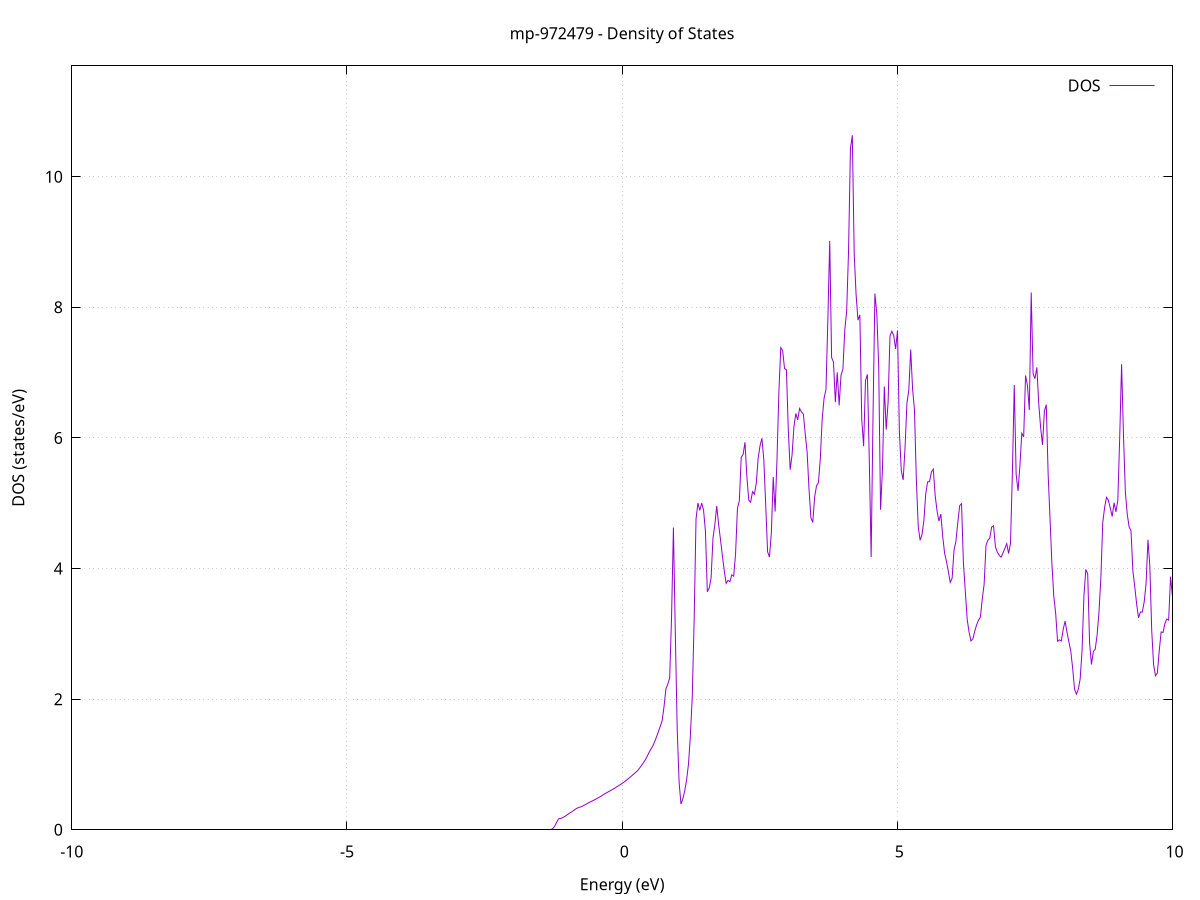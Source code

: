 set title 'mp-972479 - Density of States'
set xlabel 'Energy (eV)'
set ylabel 'DOS (states/eV)'
set grid
set xrange [-10:10]
set yrange [0:11.698]
set xzeroaxis lt -1
set terminal png size 800,600
set output 'mp-972479_dos_gnuplot.png'
plot '-' using 1:2 with lines title 'DOS'
-49.843400 0.000000
-49.809200 0.000000
-49.774900 0.000000
-49.740700 0.000000
-49.706500 0.000000
-49.672300 0.000000
-49.638100 0.000000
-49.603900 0.000000
-49.569600 0.000000
-49.535400 0.000000
-49.501200 0.000000
-49.467000 0.000000
-49.432800 0.000000
-49.398600 0.000000
-49.364400 0.000000
-49.330100 0.000000
-49.295900 0.000000
-49.261700 0.000000
-49.227500 0.000000
-49.193300 0.000000
-49.159100 0.000000
-49.124900 0.000000
-49.090600 0.000000
-49.056400 0.000000
-49.022200 0.000000
-48.988000 0.000000
-48.953800 0.000000
-48.919600 0.000000
-48.885300 0.000000
-48.851100 0.000000
-48.816900 0.000000
-48.782700 0.000000
-48.748500 0.000000
-48.714300 0.000000
-48.680100 0.000000
-48.645800 0.000000
-48.611600 0.000000
-48.577400 0.000000
-48.543200 0.000000
-48.509000 0.000000
-48.474800 0.000000
-48.440500 0.000000
-48.406300 0.000000
-48.372100 0.000000
-48.337900 0.000000
-48.303700 0.000000
-48.269500 0.000000
-48.235300 0.000000
-48.201000 0.000000
-48.166800 0.000000
-48.132600 0.000000
-48.098400 0.000000
-48.064200 0.000000
-48.030000 0.000000
-47.995800 0.000000
-47.961500 0.000000
-47.927300 0.000000
-47.893100 0.000000
-47.858900 0.000000
-47.824700 0.000000
-47.790500 0.000000
-47.756200 0.000000
-47.722000 0.000000
-47.687800 0.000000
-47.653600 0.000000
-47.619400 0.000000
-47.585200 0.000000
-47.551000 0.000000
-47.516700 0.000000
-47.482500 0.000000
-47.448300 0.000000
-47.414100 0.000000
-47.379900 0.000000
-47.345700 0.000000
-47.311400 0.000000
-47.277200 0.000000
-47.243000 0.000000
-47.208800 0.000000
-47.174600 0.000000
-47.140400 0.000000
-47.106200 0.000000
-47.071900 0.000000
-47.037700 0.000000
-47.003500 0.000000
-46.969300 0.000000
-46.935100 0.000000
-46.900900 0.000000
-46.866700 0.000000
-46.832400 0.000000
-46.798200 0.000000
-46.764000 0.000000
-46.729800 0.000000
-46.695600 0.000000
-46.661400 0.000000
-46.627100 0.000000
-46.592900 0.000000
-46.558700 0.000000
-46.524500 0.000000
-46.490300 0.000000
-46.456100 0.000000
-46.421900 0.000000
-46.387600 0.000000
-46.353400 0.000000
-46.319200 0.000000
-46.285000 0.000000
-46.250800 0.000000
-46.216600 0.000000
-46.182400 0.000000
-46.148100 0.000000
-46.113900 0.000000
-46.079700 0.000000
-46.045500 0.000000
-46.011300 0.000000
-45.977100 0.000000
-45.942800 0.000000
-45.908600 0.000000
-45.874400 0.000000
-45.840200 0.000000
-45.806000 0.000000
-45.771800 0.000000
-45.737600 0.000000
-45.703300 0.000000
-45.669100 0.000000
-45.634900 0.000000
-45.600700 0.000000
-45.566500 0.000000
-45.532300 0.000000
-45.498000 0.000000
-45.463800 0.000000
-45.429600 0.000000
-45.395400 0.000000
-45.361200 0.000000
-45.327000 0.000000
-45.292800 0.000000
-45.258500 0.000000
-45.224300 0.000000
-45.190100 0.000000
-45.155900 0.000000
-45.121700 0.000000
-45.087500 0.000000
-45.053300 0.000000
-45.019000 0.000000
-44.984800 0.000000
-44.950600 0.000000
-44.916400 0.000000
-44.882200 0.000000
-44.848000 0.000000
-44.813700 0.000000
-44.779500 0.000000
-44.745300 0.000000
-44.711100 0.000000
-44.676900 0.000000
-44.642700 0.000000
-44.608500 0.000000
-44.574200 0.000000
-44.540000 0.000000
-44.505800 0.000000
-44.471600 0.000000
-44.437400 0.000000
-44.403200 0.000000
-44.369000 0.000000
-44.334700 0.000000
-44.300500 0.000000
-44.266300 0.000000
-44.232100 0.000000
-44.197900 0.000000
-44.163700 0.000000
-44.129400 0.000000
-44.095200 0.000000
-44.061000 0.000000
-44.026800 0.000000
-43.992600 0.000000
-43.958400 0.000000
-43.924200 0.000000
-43.889900 0.000000
-43.855700 0.000000
-43.821500 0.000000
-43.787300 0.000000
-43.753100 0.000000
-43.718900 0.000000
-43.684600 0.000000
-43.650400 0.000000
-43.616200 0.000000
-43.582000 0.000000
-43.547800 0.000000
-43.513600 0.000000
-43.479400 0.000000
-43.445100 0.000000
-43.410900 0.000000
-43.376700 0.000000
-43.342500 0.000000
-43.308300 0.000000
-43.274100 0.000000
-43.239900 0.000000
-43.205600 0.000000
-43.171400 0.000000
-43.137200 0.000000
-43.103000 0.000000
-43.068800 0.000000
-43.034600 0.000000
-43.000300 0.000000
-42.966100 0.000000
-42.931900 0.000000
-42.897700 0.000000
-42.863500 0.000000
-42.829300 0.000000
-42.795100 0.000000
-42.760800 0.000000
-42.726600 0.000000
-42.692400 0.000000
-42.658200 0.000000
-42.624000 0.000000
-42.589800 0.000000
-42.555600 0.000000
-42.521300 0.000000
-42.487100 0.000000
-42.452900 0.000000
-42.418700 0.000000
-42.384500 0.000000
-42.350300 0.000000
-42.316000 0.000000
-42.281800 0.000000
-42.247600 0.000000
-42.213400 0.000000
-42.179200 0.000000
-42.145000 0.000000
-42.110800 0.000000
-42.076500 0.000000
-42.042300 0.000000
-42.008100 0.000000
-41.973900 0.000000
-41.939700 0.000000
-41.905500 0.000000
-41.871200 0.000000
-41.837000 0.000000
-41.802800 0.000000
-41.768600 0.000000
-41.734400 0.000000
-41.700200 0.000000
-41.666000 0.000000
-41.631700 0.000000
-41.597500 0.000000
-41.563300 0.000000
-41.529100 0.000000
-41.494900 0.000000
-41.460700 0.000000
-41.426500 0.000000
-41.392200 0.000000
-41.358000 0.000000
-41.323800 0.000000
-41.289600 0.000000
-41.255400 0.000000
-41.221200 0.000000
-41.186900 0.000000
-41.152700 0.000000
-41.118500 0.000000
-41.084300 0.000000
-41.050100 0.000000
-41.015900 0.000000
-40.981700 0.000000
-40.947400 0.000000
-40.913200 0.000000
-40.879000 0.000000
-40.844800 0.000000
-40.810600 0.000000
-40.776400 0.000000
-40.742100 0.000000
-40.707900 0.000000
-40.673700 0.000000
-40.639500 0.000000
-40.605300 0.000000
-40.571100 0.000000
-40.536900 0.000000
-40.502600 0.000000
-40.468400 0.000000
-40.434200 0.000000
-40.400000 0.000000
-40.365800 0.000000
-40.331600 0.000000
-40.297400 0.000000
-40.263100 0.000000
-40.228900 0.000000
-40.194700 0.000000
-40.160500 0.000000
-40.126300 0.000000
-40.092100 0.000000
-40.057800 0.000000
-40.023600 0.000000
-39.989400 0.000000
-39.955200 0.000000
-39.921000 0.000000
-39.886800 0.000000
-39.852600 0.000000
-39.818300 0.000000
-39.784100 0.000000
-39.749900 0.000000
-39.715700 0.000000
-39.681500 0.000000
-39.647300 0.000000
-39.613100 0.000000
-39.578800 0.000000
-39.544600 0.000000
-39.510400 0.000000
-39.476200 0.000000
-39.442000 0.000000
-39.407800 0.000000
-39.373500 0.000000
-39.339300 0.000000
-39.305100 0.000000
-39.270900 0.000000
-39.236700 0.000000
-39.202500 0.000000
-39.168300 0.000000
-39.134000 0.000000
-39.099800 0.000000
-39.065600 0.000000
-39.031400 0.000000
-38.997200 0.000000
-38.963000 0.000000
-38.928700 0.000000
-38.894500 0.000000
-38.860300 0.000000
-38.826100 0.000000
-38.791900 0.000000
-38.757700 0.000000
-38.723500 0.000000
-38.689200 0.000000
-38.655000 0.000000
-38.620800 0.000000
-38.586600 0.000000
-38.552400 0.000000
-38.518200 0.000000
-38.484000 0.000000
-38.449700 0.000000
-38.415500 0.000000
-38.381300 0.000000
-38.347100 0.000000
-38.312900 0.000000
-38.278700 0.000000
-38.244400 0.000000
-38.210200 0.000000
-38.176000 0.000000
-38.141800 0.000000
-38.107600 0.000000
-38.073400 0.000000
-38.039200 0.000000
-38.004900 0.000000
-37.970700 0.000000
-37.936500 0.000000
-37.902300 0.000000
-37.868100 0.000000
-37.833900 0.000000
-37.799700 0.000000
-37.765400 0.000000
-37.731200 0.000000
-37.697000 0.000000
-37.662800 0.000000
-37.628600 0.000000
-37.594400 0.000000
-37.560100 0.000000
-37.525900 0.000000
-37.491700 0.000000
-37.457500 0.000000
-37.423300 0.000000
-37.389100 0.000000
-37.354900 0.000000
-37.320600 0.000000
-37.286400 0.000000
-37.252200 0.000000
-37.218000 0.000000
-37.183800 0.000000
-37.149600 0.000000
-37.115300 0.000000
-37.081100 0.000000
-37.046900 0.000000
-37.012700 0.000000
-36.978500 21.175100
-36.944300 39.400600
-36.910100 63.164100
-36.875800 21.360800
-36.841600 0.000000
-36.807400 0.000000
-36.773200 0.000000
-36.739000 0.000000
-36.704800 0.000000
-36.670600 0.000000
-36.636300 0.000000
-36.602100 0.000000
-36.567900 0.000000
-36.533700 0.000000
-36.499500 0.000000
-36.465300 0.000000
-36.431000 0.000000
-36.396800 0.000000
-36.362600 0.000000
-36.328400 0.000000
-36.294200 0.000000
-36.260000 0.000000
-36.225800 0.000000
-36.191500 0.000000
-36.157300 0.000000
-36.123100 0.000000
-36.088900 0.000000
-36.054700 0.000000
-36.020500 0.000000
-35.986300 0.000000
-35.952000 0.000000
-35.917800 0.000000
-35.883600 0.000000
-35.849400 0.000000
-35.815200 0.000000
-35.781000 0.000000
-35.746700 0.000000
-35.712500 0.000000
-35.678300 0.000000
-35.644100 0.000000
-35.609900 0.000000
-35.575700 0.000000
-35.541500 0.000000
-35.507200 0.000000
-35.473000 0.000000
-35.438800 0.000000
-35.404600 0.000000
-35.370400 0.000000
-35.336200 0.000000
-35.301900 0.000000
-35.267700 0.000000
-35.233500 0.000000
-35.199300 0.000000
-35.165100 0.000000
-35.130900 0.000000
-35.096700 0.000000
-35.062400 0.000000
-35.028200 0.000000
-34.994000 0.000000
-34.959800 0.000000
-34.925600 0.000000
-34.891400 0.000000
-34.857200 0.000000
-34.822900 0.000000
-34.788700 0.000000
-34.754500 0.000000
-34.720300 0.000000
-34.686100 0.000000
-34.651900 0.000000
-34.617600 0.000000
-34.583400 0.000000
-34.549200 0.000000
-34.515000 0.000000
-34.480800 0.000000
-34.446600 0.000000
-34.412400 0.000000
-34.378100 0.000000
-34.343900 0.000000
-34.309700 0.000000
-34.275500 0.000000
-34.241300 0.000000
-34.207100 0.000000
-34.172800 0.000000
-34.138600 0.000000
-34.104400 0.000000
-34.070200 0.000000
-34.036000 0.000000
-34.001800 0.000000
-33.967600 0.000000
-33.933300 0.000000
-33.899100 0.000000
-33.864900 0.000000
-33.830700 0.000000
-33.796500 0.000000
-33.762300 0.000000
-33.728100 0.000000
-33.693800 0.000000
-33.659600 0.000000
-33.625400 0.000000
-33.591200 0.000000
-33.557000 0.000000
-33.522800 0.000000
-33.488500 0.000000
-33.454300 0.000000
-33.420100 0.000000
-33.385900 0.000000
-33.351700 0.000000
-33.317500 0.000000
-33.283300 0.000000
-33.249000 0.000000
-33.214800 0.000000
-33.180600 0.000000
-33.146400 0.000000
-33.112200 0.000000
-33.078000 0.000000
-33.043800 0.000000
-33.009500 0.000000
-32.975300 0.000000
-32.941100 0.000000
-32.906900 0.000000
-32.872700 0.000000
-32.838500 0.000000
-32.804200 0.000000
-32.770000 0.000000
-32.735800 0.000000
-32.701600 0.000000
-32.667400 0.000000
-32.633200 0.000000
-32.599000 0.000000
-32.564700 0.000000
-32.530500 0.000000
-32.496300 0.000000
-32.462100 0.000000
-32.427900 0.000000
-32.393700 0.000000
-32.359400 0.000000
-32.325200 0.000000
-32.291000 0.000000
-32.256800 0.000000
-32.222600 0.000000
-32.188400 0.000000
-32.154200 0.000000
-32.119900 0.000000
-32.085700 0.000000
-32.051500 0.000000
-32.017300 0.000000
-31.983100 0.000000
-31.948900 0.000000
-31.914700 0.000000
-31.880400 0.000000
-31.846200 0.000000
-31.812000 0.000000
-31.777800 0.000000
-31.743600 0.000000
-31.709400 0.000000
-31.675100 0.000000
-31.640900 0.000000
-31.606700 0.000000
-31.572500 0.000000
-31.538300 0.000000
-31.504100 0.000000
-31.469900 0.000000
-31.435600 0.000000
-31.401400 0.000000
-31.367200 0.000000
-31.333000 0.000000
-31.298800 0.000000
-31.264600 0.000000
-31.230400 0.000000
-31.196100 0.000000
-31.161900 0.000000
-31.127700 0.000000
-31.093500 0.000000
-31.059300 0.000000
-31.025100 0.000000
-30.990800 0.000000
-30.956600 0.000000
-30.922400 0.000000
-30.888200 0.000000
-30.854000 0.000000
-30.819800 0.000000
-30.785600 0.000000
-30.751300 0.000000
-30.717100 0.000000
-30.682900 0.000000
-30.648700 0.000000
-30.614500 0.000000
-30.580300 0.000000
-30.546000 0.000000
-30.511800 0.000000
-30.477600 0.000000
-30.443400 0.000000
-30.409200 0.000000
-30.375000 0.000000
-30.340800 0.000000
-30.306500 0.000000
-30.272300 0.000000
-30.238100 0.000000
-30.203900 0.000000
-30.169700 0.000000
-30.135500 0.000000
-30.101300 0.000000
-30.067000 0.000000
-30.032800 0.000000
-29.998600 0.000000
-29.964400 0.000000
-29.930200 0.000000
-29.896000 0.000000
-29.861700 0.000000
-29.827500 0.000000
-29.793300 0.000000
-29.759100 0.000000
-29.724900 0.000000
-29.690700 0.000000
-29.656500 0.000000
-29.622200 0.000000
-29.588000 0.000000
-29.553800 0.000000
-29.519600 0.000000
-29.485400 0.000000
-29.451200 0.000000
-29.416900 0.000000
-29.382700 0.000000
-29.348500 0.000000
-29.314300 0.000000
-29.280100 0.000000
-29.245900 0.000000
-29.211700 0.000000
-29.177400 0.000000
-29.143200 0.000000
-29.109000 0.000000
-29.074800 0.000000
-29.040600 0.000000
-29.006400 0.000000
-28.972200 0.000000
-28.937900 0.000000
-28.903700 0.000000
-28.869500 0.000000
-28.835300 0.000000
-28.801100 0.000000
-28.766900 0.000000
-28.732600 0.000000
-28.698400 0.000000
-28.664200 0.000000
-28.630000 0.000000
-28.595800 0.000000
-28.561600 0.000000
-28.527400 0.000000
-28.493100 0.000000
-28.458900 0.000000
-28.424700 0.000000
-28.390500 0.000000
-28.356300 0.000000
-28.322100 0.000000
-28.287900 0.000000
-28.253600 0.000000
-28.219400 0.000000
-28.185200 0.000000
-28.151000 0.000000
-28.116800 0.000000
-28.082600 0.000000
-28.048300 0.000000
-28.014100 0.000000
-27.979900 0.000000
-27.945700 0.000000
-27.911500 0.000000
-27.877300 0.000000
-27.843100 0.000000
-27.808800 0.000000
-27.774600 0.000000
-27.740400 0.000000
-27.706200 0.000000
-27.672000 0.000000
-27.637800 0.000000
-27.603500 0.000000
-27.569300 0.000000
-27.535100 0.000000
-27.500900 0.000000
-27.466700 0.000000
-27.432500 0.000000
-27.398300 0.000000
-27.364000 0.000000
-27.329800 0.000000
-27.295600 0.000000
-27.261400 0.000000
-27.227200 0.000000
-27.193000 0.000000
-27.158800 0.000000
-27.124500 0.000000
-27.090300 0.000000
-27.056100 0.000000
-27.021900 0.000000
-26.987700 0.000000
-26.953500 0.000000
-26.919200 0.000000
-26.885000 0.000000
-26.850800 0.000000
-26.816600 0.000000
-26.782400 0.000000
-26.748200 0.000000
-26.714000 0.000000
-26.679700 0.000000
-26.645500 0.000000
-26.611300 0.000000
-26.577100 0.000000
-26.542900 0.000000
-26.508700 0.000000
-26.474500 0.000000
-26.440200 0.000000
-26.406000 0.000000
-26.371800 0.000000
-26.337600 0.000000
-26.303400 0.000000
-26.269200 0.000000
-26.234900 0.000000
-26.200700 0.000000
-26.166500 0.000000
-26.132300 0.000000
-26.098100 0.000000
-26.063900 0.000000
-26.029700 0.000000
-25.995400 0.000000
-25.961200 0.000000
-25.927000 0.000000
-25.892800 0.000000
-25.858600 0.000000
-25.824400 0.000000
-25.790100 0.000000
-25.755900 0.000000
-25.721700 0.000000
-25.687500 0.000000
-25.653300 0.000000
-25.619100 0.000000
-25.584900 0.000000
-25.550600 0.000000
-25.516400 0.000000
-25.482200 0.000000
-25.448000 0.000000
-25.413800 0.000000
-25.379600 0.000000
-25.345400 0.000000
-25.311100 0.000000
-25.276900 0.000000
-25.242700 0.000000
-25.208500 0.000000
-25.174300 0.000000
-25.140100 0.000000
-25.105800 0.000000
-25.071600 0.000000
-25.037400 0.000000
-25.003200 0.000000
-24.969000 0.000000
-24.934800 0.000000
-24.900600 0.000000
-24.866300 0.000000
-24.832100 0.000000
-24.797900 0.000000
-24.763700 0.000000
-24.729500 0.000000
-24.695300 0.000000
-24.661100 0.000000
-24.626800 0.000000
-24.592600 0.000000
-24.558400 0.000000
-24.524200 0.000000
-24.490000 0.000000
-24.455800 0.000000
-24.421500 0.000000
-24.387300 0.000000
-24.353100 0.000000
-24.318900 0.000000
-24.284700 0.000000
-24.250500 0.000000
-24.216300 0.000000
-24.182000 0.000000
-24.147800 0.000000
-24.113600 0.000000
-24.079400 0.000000
-24.045200 0.000000
-24.011000 0.000000
-23.976700 0.000000
-23.942500 0.000000
-23.908300 0.000000
-23.874100 0.000000
-23.839900 0.000000
-23.805700 0.000000
-23.771500 0.000000
-23.737200 0.000000
-23.703000 0.000000
-23.668800 0.000000
-23.634600 0.000000
-23.600400 0.000000
-23.566200 0.000000
-23.532000 0.000000
-23.497700 0.000000
-23.463500 0.000000
-23.429300 0.000000
-23.395100 0.000000
-23.360900 0.000000
-23.326700 0.000000
-23.292400 0.000000
-23.258200 0.000000
-23.224000 0.000000
-23.189800 0.000000
-23.155600 0.000000
-23.121400 0.000000
-23.087200 0.000000
-23.052900 0.000000
-23.018700 0.000000
-22.984500 0.000000
-22.950300 0.000000
-22.916100 0.000000
-22.881900 0.000000
-22.847600 0.000000
-22.813400 0.000000
-22.779200 0.000000
-22.745000 0.000000
-22.710800 0.000000
-22.676600 0.000000
-22.642400 0.000000
-22.608100 0.000000
-22.573900 0.000000
-22.539700 0.000000
-22.505500 0.000000
-22.471300 0.000000
-22.437100 0.000000
-22.402900 0.000000
-22.368600 0.000000
-22.334400 0.000000
-22.300200 0.000000
-22.266000 0.000000
-22.231800 0.000000
-22.197600 0.000000
-22.163300 0.000000
-22.129100 0.000000
-22.094900 0.000000
-22.060700 0.000000
-22.026500 0.000000
-21.992300 0.000000
-21.958100 0.000000
-21.923800 0.000000
-21.889600 0.000000
-21.855400 0.000000
-21.821200 0.000000
-21.787000 0.000000
-21.752800 0.000000
-21.718600 0.000000
-21.684300 0.000000
-21.650100 0.000000
-21.615900 0.000000
-21.581700 0.000000
-21.547500 0.000000
-21.513300 0.000000
-21.479000 0.000000
-21.444800 0.000000
-21.410600 0.000000
-21.376400 0.000000
-21.342200 0.000000
-21.308000 0.000000
-21.273800 0.000000
-21.239500 0.000000
-21.205300 0.000000
-21.171100 0.000000
-21.136900 0.000000
-21.102700 0.000000
-21.068500 0.000000
-21.034200 0.000000
-21.000000 0.000000
-20.965800 0.000000
-20.931600 0.000000
-20.897400 0.000000
-20.863200 0.000000
-20.829000 0.000000
-20.794700 0.000000
-20.760500 0.000000
-20.726300 0.000000
-20.692100 0.000000
-20.657900 0.000000
-20.623700 0.000000
-20.589500 0.000000
-20.555200 0.000000
-20.521000 0.000000
-20.486800 0.000000
-20.452600 0.000000
-20.418400 0.000000
-20.384200 0.000000
-20.349900 0.000000
-20.315700 0.000000
-20.281500 0.000000
-20.247300 0.000000
-20.213100 0.000000
-20.178900 0.000000
-20.144700 0.000000
-20.110400 0.000000
-20.076200 0.000000
-20.042000 0.000000
-20.007800 0.000000
-19.973600 0.000000
-19.939400 0.000000
-19.905200 0.000000
-19.870900 0.000000
-19.836700 0.000000
-19.802500 0.000000
-19.768300 0.000000
-19.734100 0.000000
-19.699900 0.000000
-19.665600 0.000000
-19.631400 0.000000
-19.597200 0.000000
-19.563000 0.000000
-19.528800 0.000000
-19.494600 0.000000
-19.460400 0.000000
-19.426100 0.000000
-19.391900 0.000000
-19.357700 0.000000
-19.323500 0.000000
-19.289300 0.000000
-19.255100 0.000000
-19.220800 0.000000
-19.186600 0.000000
-19.152400 0.000000
-19.118200 0.000000
-19.084000 0.000000
-19.049800 0.000000
-19.015600 0.000000
-18.981300 0.000000
-18.947100 0.000000
-18.912900 0.000000
-18.878700 0.000000
-18.844500 0.000000
-18.810300 0.000000
-18.776100 0.000000
-18.741800 0.000000
-18.707600 0.000000
-18.673400 0.000000
-18.639200 0.000000
-18.605000 0.000000
-18.570800 0.000000
-18.536500 0.000000
-18.502300 0.000000
-18.468100 0.000000
-18.433900 0.000000
-18.399700 0.000000
-18.365500 0.000000
-18.331300 0.000000
-18.297000 0.000000
-18.262800 0.000000
-18.228600 0.000000
-18.194400 0.000000
-18.160200 0.000000
-18.126000 0.000000
-18.091800 0.000000
-18.057500 0.000000
-18.023300 0.000000
-17.989100 0.000000
-17.954900 0.000000
-17.920700 0.000000
-17.886500 0.000000
-17.852200 0.000000
-17.818000 0.000000
-17.783800 0.000000
-17.749600 0.000000
-17.715400 0.000000
-17.681200 0.000000
-17.647000 0.000000
-17.612700 0.000000
-17.578500 0.000000
-17.544300 0.000000
-17.510100 0.000000
-17.475900 0.000000
-17.441700 0.000000
-17.407400 0.000000
-17.373200 0.000000
-17.339000 0.000000
-17.304800 0.000000
-17.270600 0.000000
-17.236400 0.000000
-17.202200 0.000000
-17.167900 0.000000
-17.133700 0.000000
-17.099500 0.000000
-17.065300 4.151400
-17.031100 5.020000
-16.996900 6.166300
-16.962700 7.868600
-16.928400 13.319200
-16.894200 18.444500
-16.860000 18.614500
-16.825800 19.799000
-16.791600 22.460400
-16.757400 25.831700
-16.723100 36.136500
-16.688900 8.646600
-16.654700 4.511600
-16.620500 15.642600
-16.586300 19.391200
-16.552100 16.880900
-16.517900 13.577100
-16.483600 23.461300
-16.449400 19.140800
-16.415200 15.947600
-16.381000 20.661000
-16.346800 16.084400
-16.312600 40.220500
-16.278300 25.480800
-16.244100 27.190100
-16.209900 44.401400
-16.175700 46.273100
-16.141500 0.645300
-16.107300 0.000000
-16.073100 0.000000
-16.038800 0.000000
-16.004600 0.000000
-15.970400 0.000000
-15.936200 0.000000
-15.902000 0.000000
-15.867800 0.000000
-15.833600 0.000000
-15.799300 0.000000
-15.765100 0.000000
-15.730900 0.000000
-15.696700 0.000000
-15.662500 0.000000
-15.628300 0.000000
-15.594000 0.000000
-15.559800 0.000000
-15.525600 0.000000
-15.491400 0.000000
-15.457200 0.000000
-15.423000 0.000000
-15.388800 0.000000
-15.354500 0.000000
-15.320300 0.000000
-15.286100 0.000000
-15.251900 0.000000
-15.217700 0.000000
-15.183500 0.000000
-15.149300 0.000000
-15.115000 0.000000
-15.080800 0.000000
-15.046600 0.000000
-15.012400 0.000000
-14.978200 0.000000
-14.944000 0.000000
-14.909700 0.000000
-14.875500 0.000000
-14.841300 0.000000
-14.807100 0.000000
-14.772900 0.000000
-14.738700 0.000000
-14.704500 0.000000
-14.670200 0.000000
-14.636000 0.000000
-14.601800 0.000000
-14.567600 0.000000
-14.533400 0.000000
-14.499200 0.000000
-14.464900 0.000000
-14.430700 0.000000
-14.396500 0.000000
-14.362300 0.000000
-14.328100 0.000000
-14.293900 0.000000
-14.259700 0.000000
-14.225400 0.000000
-14.191200 0.000000
-14.157000 0.000000
-14.122800 0.000000
-14.088600 0.000000
-14.054400 0.000000
-14.020200 0.000000
-13.985900 0.000000
-13.951700 0.000000
-13.917500 0.000000
-13.883300 0.000000
-13.849100 0.000000
-13.814900 0.000000
-13.780600 0.000000
-13.746400 0.000000
-13.712200 0.000000
-13.678000 0.000000
-13.643800 0.000000
-13.609600 0.000000
-13.575400 0.000000
-13.541100 0.000000
-13.506900 0.000000
-13.472700 0.000000
-13.438500 0.000000
-13.404300 0.000000
-13.370100 0.000000
-13.335900 0.000000
-13.301600 0.000000
-13.267400 0.000000
-13.233200 0.000000
-13.199000 0.000000
-13.164800 0.000000
-13.130600 0.000000
-13.096300 0.000000
-13.062100 0.000000
-13.027900 0.000000
-12.993700 0.000000
-12.959500 0.000000
-12.925300 0.000000
-12.891100 0.000000
-12.856800 0.000000
-12.822600 0.000000
-12.788400 0.000000
-12.754200 0.000000
-12.720000 0.000000
-12.685800 0.000000
-12.651500 0.000000
-12.617300 0.000000
-12.583100 0.000000
-12.548900 0.000000
-12.514700 0.000000
-12.480500 0.000000
-12.446300 0.000000
-12.412000 0.000000
-12.377800 0.000000
-12.343600 0.000000
-12.309400 0.000000
-12.275200 0.000000
-12.241000 0.000000
-12.206800 0.000000
-12.172500 0.000000
-12.138300 0.000000
-12.104100 0.000000
-12.069900 0.000000
-12.035700 0.000000
-12.001500 0.000000
-11.967200 0.000000
-11.933000 0.000000
-11.898800 0.000000
-11.864600 0.000000
-11.830400 0.000000
-11.796200 0.000000
-11.762000 0.000000
-11.727700 0.000000
-11.693500 0.000000
-11.659300 0.000000
-11.625100 0.000000
-11.590900 0.000000
-11.556700 0.000000
-11.522400 0.000000
-11.488200 0.000000
-11.454000 0.000000
-11.419800 0.000000
-11.385600 0.000000
-11.351400 0.000000
-11.317200 0.000000
-11.282900 0.000000
-11.248700 0.000000
-11.214500 0.000000
-11.180300 0.000000
-11.146100 0.000000
-11.111900 0.000000
-11.077700 0.000000
-11.043400 0.000000
-11.009200 0.000000
-10.975000 0.000000
-10.940800 0.000000
-10.906600 0.000000
-10.872400 0.000000
-10.838100 0.000000
-10.803900 0.000000
-10.769700 0.000000
-10.735500 0.000000
-10.701300 0.000000
-10.667100 0.000000
-10.632900 0.000000
-10.598600 0.000000
-10.564400 0.000000
-10.530200 0.000000
-10.496000 0.000000
-10.461800 0.000000
-10.427600 0.000000
-10.393400 0.000000
-10.359100 0.000000
-10.324900 0.000000
-10.290700 0.000000
-10.256500 0.000000
-10.222300 0.000000
-10.188100 0.000000
-10.153800 0.000000
-10.119600 0.000000
-10.085400 0.000000
-10.051200 0.000000
-10.017000 0.000000
-9.982800 0.000000
-9.948600 0.000000
-9.914300 0.000000
-9.880100 0.000000
-9.845900 0.000000
-9.811700 0.000000
-9.777500 0.000000
-9.743300 0.000000
-9.709000 0.000000
-9.674800 0.000000
-9.640600 0.000000
-9.606400 0.000000
-9.572200 0.000000
-9.538000 0.000000
-9.503800 0.000000
-9.469500 0.000000
-9.435300 0.000000
-9.401100 0.000000
-9.366900 0.000000
-9.332700 0.000000
-9.298500 0.000000
-9.264300 0.000000
-9.230000 0.000000
-9.195800 0.000000
-9.161600 0.000000
-9.127400 0.000000
-9.093200 0.000000
-9.059000 0.000000
-9.024700 0.000000
-8.990500 0.000000
-8.956300 0.000000
-8.922100 0.000000
-8.887900 0.000000
-8.853700 0.000000
-8.819500 0.000000
-8.785200 0.000000
-8.751000 0.000000
-8.716800 0.000000
-8.682600 0.000000
-8.648400 0.000000
-8.614200 0.000000
-8.580000 0.000000
-8.545700 0.000000
-8.511500 0.000000
-8.477300 0.000000
-8.443100 0.000000
-8.408900 0.000000
-8.374700 0.000000
-8.340400 0.000000
-8.306200 0.000000
-8.272000 0.000000
-8.237800 0.000000
-8.203600 0.000000
-8.169400 0.000000
-8.135200 0.000000
-8.100900 0.000000
-8.066700 0.000000
-8.032500 0.000000
-7.998300 0.000000
-7.964100 0.000000
-7.929900 0.000000
-7.895600 0.000000
-7.861400 0.000000
-7.827200 0.000000
-7.793000 0.000000
-7.758800 0.000000
-7.724600 0.000000
-7.690400 0.000000
-7.656100 0.000000
-7.621900 0.000000
-7.587700 0.000000
-7.553500 0.000000
-7.519300 0.000000
-7.485100 0.000000
-7.450900 0.000000
-7.416600 0.000000
-7.382400 0.000000
-7.348200 0.000000
-7.314000 0.000000
-7.279800 0.000000
-7.245600 0.000000
-7.211300 0.000000
-7.177100 0.000000
-7.142900 0.000000
-7.108700 0.000000
-7.074500 0.000000
-7.040300 0.000000
-7.006100 0.000000
-6.971800 0.000000
-6.937600 0.000000
-6.903400 0.000000
-6.869200 0.000000
-6.835000 0.000000
-6.800800 0.000000
-6.766600 0.000000
-6.732300 0.000000
-6.698100 0.000000
-6.663900 0.000000
-6.629700 0.000000
-6.595500 0.000000
-6.561300 0.000000
-6.527000 0.000000
-6.492800 0.000000
-6.458600 0.000000
-6.424400 0.000000
-6.390200 0.000000
-6.356000 0.000000
-6.321800 0.000000
-6.287500 0.000000
-6.253300 0.000000
-6.219100 0.000000
-6.184900 0.000000
-6.150700 0.000000
-6.116500 0.000000
-6.082200 0.000000
-6.048000 0.000000
-6.013800 0.000000
-5.979600 0.000000
-5.945400 0.000000
-5.911200 0.000000
-5.877000 0.000000
-5.842700 0.000000
-5.808500 0.000000
-5.774300 0.000000
-5.740100 0.000000
-5.705900 0.000000
-5.671700 0.000000
-5.637500 0.000000
-5.603200 0.000000
-5.569000 0.000000
-5.534800 0.000000
-5.500600 0.000000
-5.466400 0.000000
-5.432200 0.000000
-5.397900 0.000000
-5.363700 0.000000
-5.329500 0.000000
-5.295300 0.000000
-5.261100 0.000000
-5.226900 0.000000
-5.192700 0.000000
-5.158400 0.000000
-5.124200 0.000000
-5.090000 0.000000
-5.055800 0.000000
-5.021600 0.000000
-4.987400 0.000000
-4.953100 0.000000
-4.918900 0.000000
-4.884700 0.000000
-4.850500 0.000000
-4.816300 0.000000
-4.782100 0.000000
-4.747900 0.000000
-4.713600 0.000000
-4.679400 0.000000
-4.645200 0.000000
-4.611000 0.000000
-4.576800 0.000000
-4.542600 0.000000
-4.508400 0.000000
-4.474100 0.000000
-4.439900 0.000000
-4.405700 0.000000
-4.371500 0.000000
-4.337300 0.000000
-4.303100 0.000000
-4.268800 0.000000
-4.234600 0.000000
-4.200400 0.000000
-4.166200 0.000000
-4.132000 0.000000
-4.097800 0.000000
-4.063600 0.000000
-4.029300 0.000000
-3.995100 0.000000
-3.960900 0.000000
-3.926700 0.000000
-3.892500 0.000000
-3.858300 0.000000
-3.824100 0.000000
-3.789800 0.000000
-3.755600 0.000000
-3.721400 0.000000
-3.687200 0.000000
-3.653000 0.000000
-3.618800 0.000000
-3.584500 0.000000
-3.550300 0.000000
-3.516100 0.000000
-3.481900 0.000000
-3.447700 0.000000
-3.413500 0.000000
-3.379300 0.000000
-3.345000 0.000000
-3.310800 0.000000
-3.276600 0.000000
-3.242400 0.000000
-3.208200 0.000000
-3.174000 0.000000
-3.139700 0.000000
-3.105500 0.000000
-3.071300 0.000000
-3.037100 0.000000
-3.002900 0.000000
-2.968700 0.000000
-2.934500 0.000000
-2.900200 0.000000
-2.866000 0.000000
-2.831800 0.000000
-2.797600 0.000000
-2.763400 0.000000
-2.729200 0.000000
-2.695000 0.000000
-2.660700 0.000000
-2.626500 0.000000
-2.592300 0.000000
-2.558100 0.000000
-2.523900 0.000000
-2.489700 0.000000
-2.455400 0.000000
-2.421200 0.000000
-2.387000 0.000000
-2.352800 0.000000
-2.318600 0.000000
-2.284400 0.000000
-2.250200 0.000000
-2.215900 0.000000
-2.181700 0.000000
-2.147500 0.000000
-2.113300 0.000000
-2.079100 0.000000
-2.044900 0.000000
-2.010700 0.000000
-1.976400 0.000000
-1.942200 0.000000
-1.908000 0.000000
-1.873800 0.000000
-1.839600 0.000000
-1.805400 0.000000
-1.771100 0.000000
-1.736900 0.000000
-1.702700 0.000000
-1.668500 0.000000
-1.634300 0.000000
-1.600100 0.000000
-1.565900 0.000000
-1.531600 0.000000
-1.497400 0.000000
-1.463200 0.000000
-1.429000 0.000000
-1.394800 0.000000
-1.360600 0.000000
-1.326300 0.000000
-1.292100 0.002600
-1.257900 0.021700
-1.223700 0.059400
-1.189500 0.115600
-1.155300 0.167700
-1.121100 0.172500
-1.086800 0.183400
-1.052600 0.199000
-1.018400 0.217200
-0.984200 0.238000
-0.950000 0.258200
-0.915800 0.274400
-0.881600 0.295300
-0.847300 0.316300
-0.813100 0.333200
-0.778900 0.344800
-0.744700 0.351300
-0.710500 0.367200
-0.676300 0.382500
-0.642000 0.398200
-0.607800 0.413900
-0.573600 0.428900
-0.539400 0.443400
-0.505200 0.457400
-0.471000 0.472600
-0.436800 0.488200
-0.402500 0.504900
-0.368300 0.522900
-0.334100 0.541900
-0.299900 0.558900
-0.265700 0.574900
-0.231500 0.591100
-0.197300 0.607200
-0.163000 0.623400
-0.128800 0.641000
-0.094600 0.659600
-0.060400 0.677700
-0.026200 0.696100
0.008000 0.714800
0.042300 0.736600
0.076500 0.758600
0.110700 0.781900
0.144900 0.805800
0.179100 0.830200
0.213300 0.855100
0.247500 0.880500
0.281800 0.906800
0.316000 0.943100
0.350200 0.982700
0.384400 1.024900
0.418600 1.068100
0.452800 1.121500
0.487100 1.181700
0.521300 1.232300
0.555500 1.282500
0.589700 1.346500
0.623900 1.421700
0.658100 1.501300
0.692300 1.583200
0.726600 1.670400
0.760800 1.885500
0.795000 2.157700
0.829200 2.229000
0.863400 2.321800
0.897600 3.255900
0.931800 4.628600
0.966100 3.005300
1.000300 1.547400
1.034500 0.732100
1.068700 0.394300
1.102900 0.472800
1.137100 0.597300
1.171400 0.764300
1.205600 1.008800
1.239800 1.442400
1.274000 2.036200
1.308200 3.209400
1.342400 4.757500
1.376600 5.004200
1.410900 4.891000
1.445100 5.002700
1.479300 4.895500
1.513500 4.569000
1.547700 3.645600
1.581900 3.701100
1.616200 3.855600
1.650400 4.466600
1.684600 4.671800
1.718800 4.959400
1.753000 4.673800
1.787200 4.443000
1.821400 4.195200
1.855700 3.965300
1.889900 3.774100
1.924100 3.818500
1.958300 3.799900
1.992500 3.903600
2.026700 3.882600
2.060900 4.227600
2.095200 4.924400
2.129400 5.036600
2.163600 5.703400
2.197800 5.746700
2.232000 5.934200
2.266200 5.408000
2.300500 5.049400
2.334700 5.015600
2.368900 5.178000
2.403100 5.140700
2.437300 5.307800
2.471500 5.690400
2.505700 5.881700
2.540000 5.994700
2.574200 5.663800
2.608400 4.979400
2.642600 4.256700
2.676800 4.176400
2.711000 4.548600
2.745200 5.402300
2.779500 4.873600
2.813700 5.677600
2.847900 6.702000
2.882100 7.383300
2.916300 7.336400
2.950500 7.063000
2.984800 7.044100
3.019000 6.123900
3.053200 5.513500
3.087400 5.739300
3.121600 6.174600
3.155800 6.374400
3.190000 6.276600
3.224300 6.452700
3.258500 6.399200
3.292700 6.366400
3.326900 6.057800
3.361100 5.783500
3.395300 5.216800
3.429600 4.777700
3.463800 4.708300
3.498000 5.098600
3.532200 5.269700
3.566400 5.315500
3.600600 5.681900
3.634800 6.289600
3.669100 6.608700
3.703300 6.739800
3.737500 7.801900
3.771700 9.015600
3.805900 7.232400
3.840100 7.161200
3.874300 6.547600
3.908600 7.005100
3.942800 6.499000
3.977000 6.960700
4.011200 7.052000
4.045400 7.656900
4.079600 7.936000
4.113900 8.866900
4.148100 10.431000
4.182300 10.634600
4.216500 8.821500
4.250700 8.198100
4.284900 7.805000
4.319100 7.885200
4.353400 6.287900
4.387600 5.874200
4.421800 6.880900
4.456000 6.973300
4.490200 5.683300
4.524400 4.177300
4.558600 6.339700
4.592900 8.211600
4.627100 7.907600
4.661300 7.111500
4.695500 4.901100
4.729700 5.513300
4.763900 6.788000
4.798200 6.127200
4.832400 6.549000
4.866600 7.561900
4.900800 7.634200
4.935000 7.568000
4.969200 7.363100
5.003400 7.646600
5.037700 6.092900
5.071900 5.498700
5.106100 5.357400
5.140300 5.850500
5.174500 6.534200
5.208700 6.731100
5.243000 7.354300
5.277200 6.752200
5.311400 6.434400
5.345600 5.365600
5.379800 4.646300
5.414000 4.433500
5.448200 4.519300
5.482500 4.735200
5.516700 5.148100
5.550900 5.327800
5.585100 5.330100
5.619300 5.477500
5.653500 5.523400
5.687700 5.120000
5.722000 4.881600
5.756200 4.726400
5.790400 4.835000
5.824600 4.495300
5.858800 4.236100
5.893000 4.108000
5.927300 3.957700
5.961500 3.787500
5.995700 3.851000
6.029900 4.278600
6.064100 4.414900
6.098300 4.703200
6.132500 4.962300
6.166800 4.993900
6.201000 4.085600
6.235200 3.654700
6.269400 3.220700
6.303600 3.028000
6.337800 2.892200
6.372100 2.920200
6.406300 3.038200
6.440500 3.137600
6.474700 3.210000
6.508900 3.255500
6.543100 3.529700
6.577300 3.758500
6.611600 4.356400
6.645800 4.433600
6.680000 4.466900
6.714200 4.636300
6.748400 4.655400
6.782600 4.333600
6.816800 4.251600
6.851100 4.202300
6.885300 4.174500
6.919500 4.238600
6.953700 4.307500
6.987900 4.381500
7.022100 4.230500
7.056400 4.389500
7.090600 5.455200
7.124800 6.810300
7.159000 5.443400
7.193200 5.189300
7.227400 5.571600
7.261600 6.071200
7.295900 6.016700
7.330100 6.956400
7.364300 6.806600
7.398500 6.428000
7.432700 8.227700
7.466900 6.985600
7.501100 6.907600
7.535400 7.081100
7.569600 6.526100
7.603800 6.160000
7.638000 5.894400
7.672200 6.412200
7.706400 6.510200
7.740700 5.436800
7.774900 4.762800
7.809100 4.064100
7.843300 3.575100
7.877500 3.311600
7.911700 2.885900
7.945900 2.908000
7.980200 2.892300
8.014400 3.071200
8.048600 3.195500
8.082800 3.026000
8.117000 2.878600
8.151200 2.739900
8.185500 2.476600
8.219700 2.156400
8.253900 2.076200
8.288100 2.149900
8.322300 2.309500
8.356500 2.742300
8.390700 3.581800
8.425000 3.986500
8.459200 3.919200
8.493400 2.864800
8.527600 2.532000
8.561800 2.729600
8.596000 2.764800
8.630200 2.981900
8.664500 3.340300
8.698700 3.859600
8.732900 4.707400
8.767100 4.938600
8.801300 5.090700
8.835500 5.044300
8.869800 4.925700
8.904000 4.797000
8.938200 5.007600
8.972400 4.868000
9.006600 5.047300
9.040800 6.006300
9.075000 7.129300
9.109300 6.043400
9.143500 5.170800
9.177700 4.832600
9.211900 4.638500
9.246100 4.577500
9.280300 3.963900
9.314500 3.722500
9.348800 3.454200
9.383000 3.246400
9.417200 3.334900
9.451400 3.333200
9.485600 3.489400
9.519800 3.770300
9.554100 4.440800
9.588300 4.037000
9.622500 3.051600
9.656700 2.526400
9.690900 2.358800
9.725100 2.399900
9.759300 2.742500
9.793600 3.029100
9.827800 3.021700
9.862000 3.157600
9.896200 3.227900
9.930400 3.209700
9.964600 3.875200
9.998900 3.575800
10.033100 3.322000
10.067300 3.178500
10.101500 3.208600
10.135700 3.328400
10.169900 3.376300
10.204100 3.149500
10.238400 2.460900
10.272600 2.154700
10.306800 1.891200
10.341000 1.696300
10.375200 1.543300
10.409400 1.436800
10.443600 1.357900
10.477900 1.311700
10.512100 1.315600
10.546300 1.420000
10.580500 1.529500
10.614700 1.573200
10.648900 1.606000
10.683200 1.691300
10.717400 1.860400
10.751600 2.396200
10.785800 2.890900
10.820000 2.617900
10.854200 2.904000
10.888400 2.948900
10.922700 2.962600
10.956900 2.972100
10.991100 3.000300
11.025300 3.133100
11.059500 3.771100
11.093700 3.557400
11.127900 2.999700
11.162200 2.740000
11.196400 2.674400
11.230600 3.036900
11.264800 3.097400
11.299000 3.142800
11.333200 3.175000
11.367500 2.898200
11.401700 2.781200
11.435900 2.738800
11.470100 2.721000
11.504300 2.503100
11.538500 2.444300
11.572700 2.470400
11.607000 2.491000
11.641200 2.441800
11.675400 2.562000
11.709600 2.669800
11.743800 2.805100
11.778000 3.067400
11.812300 3.415600
11.846500 3.222200
11.880700 3.192800
11.914900 3.168000
11.949100 3.213600
11.983300 3.104400
12.017500 3.071900
12.051800 2.995400
12.086000 2.730300
12.120200 2.800500
12.154400 3.218400
12.188600 3.510000
12.222800 3.754200
12.257000 3.774800
12.291300 3.794100
12.325500 4.093700
12.359700 3.610100
12.393900 3.070800
12.428100 2.681100
12.462300 2.606200
12.496600 2.915000
12.530800 2.885200
12.565000 2.682400
12.599200 2.757800
12.633400 2.679000
12.667600 2.791700
12.701800 2.937000
12.736100 3.123700
12.770300 3.388000
12.804500 3.568700
12.838700 3.791900
12.872900 4.321000
12.907100 4.702200
12.941400 5.098200
12.975600 4.998800
13.009800 4.573400
13.044000 4.157300
13.078200 3.857500
13.112400 3.871700
13.146600 3.765900
13.180900 3.782000
13.215100 3.555500
13.249300 3.575600
13.283500 3.785700
13.317700 3.856000
13.351900 4.166400
13.386100 4.425400
13.420400 4.500400
13.454600 4.478000
13.488800 4.477900
13.523000 4.243300
13.557200 3.980000
13.591400 3.863000
13.625700 3.851700
13.659900 3.957600
13.694100 4.287400
13.728300 4.622800
13.762500 4.615100
13.796700 4.620400
13.830900 4.678800
13.865200 4.832800
13.899400 4.856000
13.933600 4.985800
13.967800 4.756900
14.002000 4.495100
14.036200 4.415700
14.070400 4.427400
14.104700 4.434600
14.138900 4.385800
14.173100 4.434600
14.207300 4.272600
14.241500 3.863300
14.275700 4.007100
14.310000 3.806000
14.344200 3.835700
14.378400 4.950000
14.412600 5.315200
14.446800 5.224900
14.481000 5.184900
14.515200 5.567100
14.549500 5.416900
14.583700 5.417100
14.617900 5.116800
14.652100 4.283900
14.686300 3.314600
14.720500 3.271500
14.754800 3.607900
14.789000 3.893800
14.823200 4.203500
14.857400 4.529600
14.891600 4.732700
14.925800 4.301500
14.960000 3.430300
14.994300 2.218800
15.028500 1.579200
15.062700 1.290000
15.096900 0.957000
15.131100 0.398600
15.165300 0.230500
15.199500 0.149600
15.233800 0.097500
15.268000 0.056900
15.302200 0.027800
15.336400 0.010300
15.370600 0.004300
15.404800 0.002700
15.439100 0.001300
15.473300 0.000100
15.507500 0.000000
15.541700 0.000000
15.575900 0.000000
15.610100 0.000000
15.644300 0.000000
15.678600 0.000000
15.712800 0.000000
15.747000 0.000000
15.781200 0.000000
15.815400 0.000000
15.849600 0.000000
15.883800 0.000000
15.918100 0.000000
15.952300 0.000000
15.986500 0.000000
16.020700 0.000000
16.054900 0.000000
16.089100 0.000000
16.123400 0.000000
16.157600 0.000000
16.191800 0.000000
16.226000 0.000000
16.260200 0.000000
16.294400 0.000000
16.328600 0.000000
16.362900 0.000000
16.397100 0.000000
16.431300 0.000000
16.465500 0.000000
16.499700 0.000000
16.533900 0.000000
16.568200 0.000000
16.602400 0.000000
16.636600 0.000000
16.670800 0.000000
16.705000 0.000000
16.739200 0.000000
16.773400 0.000000
16.807700 0.000000
16.841900 0.000000
16.876100 0.000000
16.910300 0.000000
16.944500 0.000000
16.978700 0.000000
17.012900 0.000000
17.047200 0.000000
17.081400 0.000000
17.115600 0.000000
17.149800 0.000000
17.184000 0.000000
17.218200 0.000000
17.252500 0.000000
17.286700 0.000000
17.320900 0.000000
17.355100 0.000000
17.389300 0.000000
17.423500 0.000000
17.457700 0.000000
17.492000 0.000000
17.526200 0.000000
17.560400 0.000000
17.594600 0.000000
17.628800 0.000000
17.663000 0.000000
17.697200 0.000000
17.731500 0.000000
17.765700 0.000000
17.799900 0.000000
17.834100 0.000000
17.868300 0.000000
17.902500 0.000000
17.936800 0.000000
17.971000 0.000000
18.005200 0.000000
18.039400 0.000000
18.073600 0.000000
18.107800 0.000000
18.142000 0.000000
18.176300 0.000000
18.210500 0.000000
18.244700 0.000000
18.278900 0.000000
18.313100 0.000000
18.347300 0.000000
18.381600 0.000000
18.415800 0.000000
18.450000 0.000000
18.484200 0.000000
18.518400 0.000000
18.552600 0.000000
18.586800 0.000000
e
